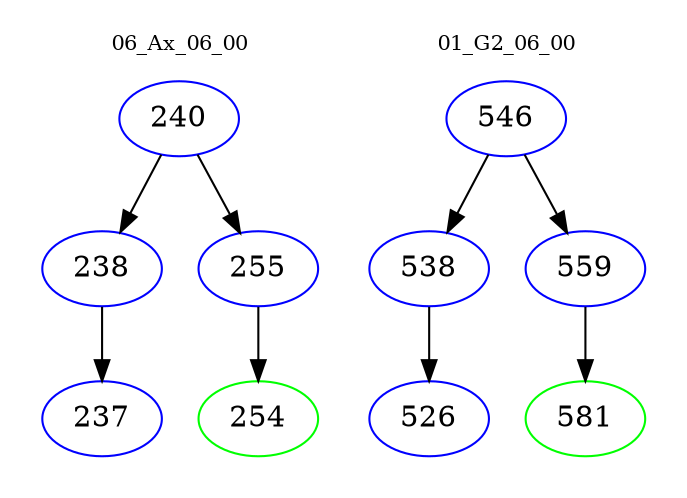 digraph{
subgraph cluster_0 {
color = white
label = "06_Ax_06_00";
fontsize=10;
T0_240 [label="240", color="blue"]
T0_240 -> T0_238 [color="black"]
T0_238 [label="238", color="blue"]
T0_238 -> T0_237 [color="black"]
T0_237 [label="237", color="blue"]
T0_240 -> T0_255 [color="black"]
T0_255 [label="255", color="blue"]
T0_255 -> T0_254 [color="black"]
T0_254 [label="254", color="green"]
}
subgraph cluster_1 {
color = white
label = "01_G2_06_00";
fontsize=10;
T1_546 [label="546", color="blue"]
T1_546 -> T1_538 [color="black"]
T1_538 [label="538", color="blue"]
T1_538 -> T1_526 [color="black"]
T1_526 [label="526", color="blue"]
T1_546 -> T1_559 [color="black"]
T1_559 [label="559", color="blue"]
T1_559 -> T1_581 [color="black"]
T1_581 [label="581", color="green"]
}
}
